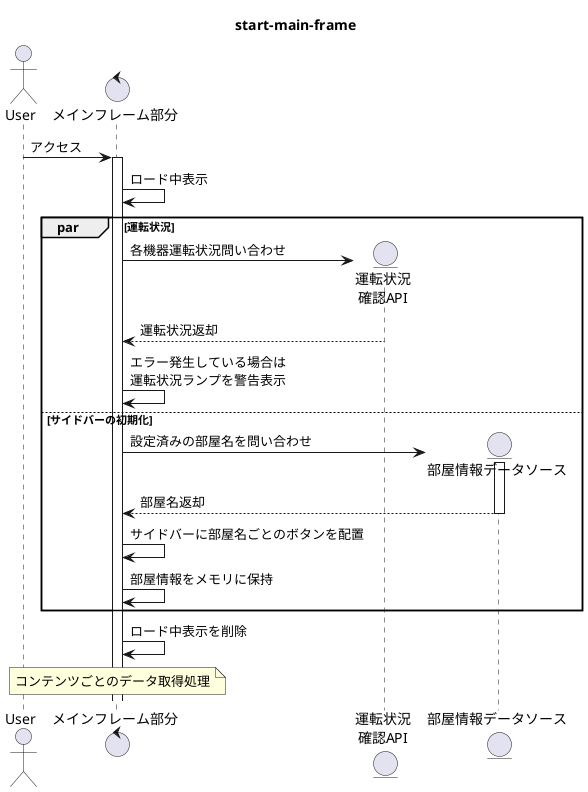 @startuml start-main-frame
title start-main-frame
actor User
control メインフレーム部分 as fm

User -> fm:アクセス
activate fm
fm -> fm:ロード中表示

par 運転状況
    create entity "運転状況\n確認API" as cond
    fm -> cond:各機器運転状況問い合わせ
    cond --> fm:運転状況返却
    fm -> fm:エラー発生している場合は\n運転状況ランプを警告表示
    else サイドバーの初期化
    create entity "部屋情報データソース" as rmSrc
    fm -> rmSrc:設定済みの部屋名を問い合わせ
    activate rmSrc
    rmSrc --> fm:部屋名返却
    deactivate rmSrc
    fm -> fm:サイドバーに部屋名ごとのボタンを配置
    fm -> fm:部屋情報をメモリに保持
end
fm -> fm:ロード中表示を削除
note over fm: コンテンツごとのデータ取得処理

@enduml